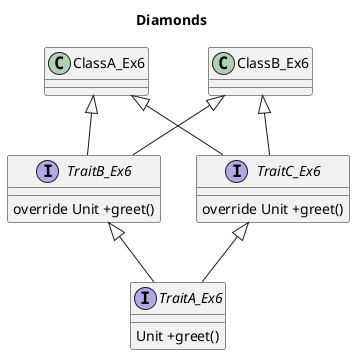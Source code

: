 @startuml

title Diamonds

interface TraitA_Ex6 {
 Unit +greet()
}
interface TraitB_Ex6 {
 override Unit +greet()
}
interface TraitC_Ex6{
 override Unit +greet()
}

TraitB_Ex6 <|-- TraitA_Ex6
TraitC_Ex6 <|-- TraitA_Ex6

class ClassA_Ex6
class ClassB_Ex6

ClassA_Ex6 <|-- TraitB_Ex6
ClassA_Ex6 <|-- TraitC_Ex6



ClassB_Ex6 <|-- TraitC_Ex6
ClassB_Ex6 <|-- TraitB_Ex6






@enduml